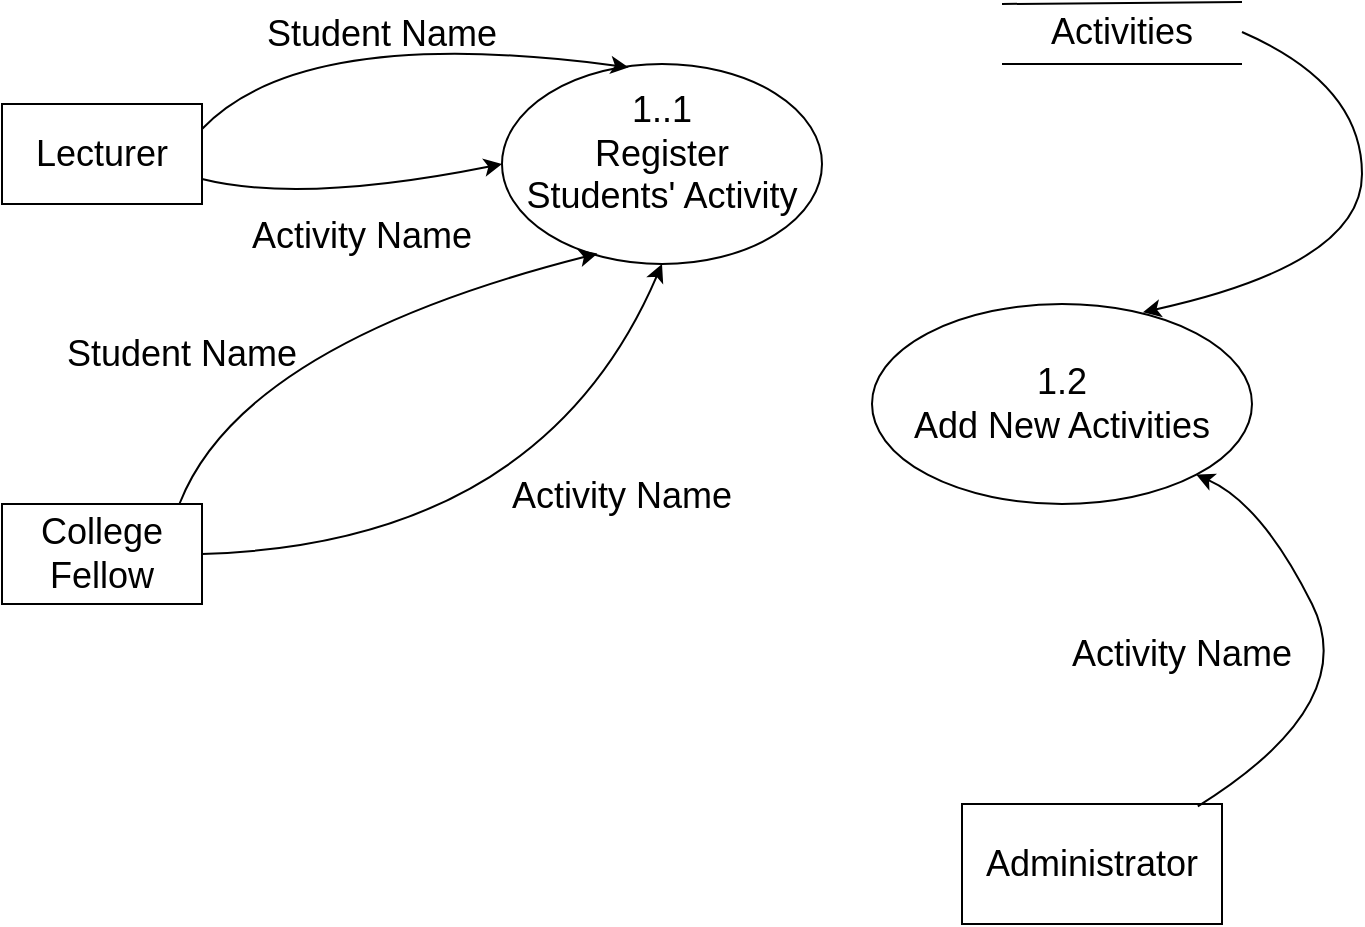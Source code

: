 <mxfile version="20.5.1" type="github">
  <diagram id="1wWE9vM8v9TEkS6OLSdM" name="Page-1">
    <mxGraphModel dx="1202" dy="446" grid="1" gridSize="10" guides="1" tooltips="1" connect="1" arrows="1" fold="1" page="1" pageScale="1" pageWidth="850" pageHeight="1100" math="0" shadow="0">
      <root>
        <mxCell id="0" />
        <mxCell id="1" parent="0" />
        <mxCell id="W3qHYrujXhdKMLMEJelL-1" value="" style="ellipse;whiteSpace=wrap;html=1;" vertex="1" parent="1">
          <mxGeometry x="350" y="70" width="160" height="100" as="geometry" />
        </mxCell>
        <mxCell id="W3qHYrujXhdKMLMEJelL-2" value="&lt;font style=&quot;font-size: 18px;&quot;&gt;1..1&lt;br&gt;Register Students&#39; Activity&lt;/font&gt;" style="text;html=1;strokeColor=none;fillColor=none;align=center;verticalAlign=middle;whiteSpace=wrap;rounded=0;" vertex="1" parent="1">
          <mxGeometry x="360" y="85" width="140" height="60" as="geometry" />
        </mxCell>
        <mxCell id="W3qHYrujXhdKMLMEJelL-3" value="" style="rounded=0;whiteSpace=wrap;html=1;" vertex="1" parent="1">
          <mxGeometry x="100" y="90" width="100" height="50" as="geometry" />
        </mxCell>
        <mxCell id="W3qHYrujXhdKMLMEJelL-4" value="&lt;font style=&quot;font-size: 18px;&quot;&gt;Lecturer&lt;/font&gt;" style="text;html=1;strokeColor=none;fillColor=none;align=center;verticalAlign=middle;whiteSpace=wrap;rounded=0;" vertex="1" parent="1">
          <mxGeometry x="120" y="100" width="60" height="30" as="geometry" />
        </mxCell>
        <mxCell id="W3qHYrujXhdKMLMEJelL-5" value="" style="rounded=0;whiteSpace=wrap;html=1;" vertex="1" parent="1">
          <mxGeometry x="100" y="290" width="100" height="50" as="geometry" />
        </mxCell>
        <mxCell id="W3qHYrujXhdKMLMEJelL-6" value="" style="rounded=0;whiteSpace=wrap;html=1;" vertex="1" parent="1">
          <mxGeometry x="580" y="440" width="130" height="60" as="geometry" />
        </mxCell>
        <mxCell id="W3qHYrujXhdKMLMEJelL-7" value="College Fellow" style="text;html=1;strokeColor=none;fillColor=none;align=center;verticalAlign=middle;whiteSpace=wrap;rounded=0;fontSize=18;" vertex="1" parent="1">
          <mxGeometry x="120" y="300" width="60" height="30" as="geometry" />
        </mxCell>
        <mxCell id="W3qHYrujXhdKMLMEJelL-8" value="Administrator" style="text;html=1;strokeColor=none;fillColor=none;align=center;verticalAlign=middle;whiteSpace=wrap;rounded=0;fontSize=18;" vertex="1" parent="1">
          <mxGeometry x="615" y="455" width="60" height="30" as="geometry" />
        </mxCell>
        <mxCell id="W3qHYrujXhdKMLMEJelL-10" value="" style="curved=1;endArrow=classic;html=1;rounded=0;fontSize=18;entryX=0.396;entryY=0.017;entryDx=0;entryDy=0;entryPerimeter=0;exitX=1;exitY=0.25;exitDx=0;exitDy=0;" edge="1" parent="1" source="W3qHYrujXhdKMLMEJelL-3" target="W3qHYrujXhdKMLMEJelL-1">
          <mxGeometry width="50" height="50" relative="1" as="geometry">
            <mxPoint x="200" y="120" as="sourcePoint" />
            <mxPoint x="390" y="90" as="targetPoint" />
            <Array as="points">
              <mxPoint x="250" y="50" />
            </Array>
          </mxGeometry>
        </mxCell>
        <mxCell id="W3qHYrujXhdKMLMEJelL-11" value="" style="curved=1;endArrow=classic;html=1;rounded=0;fontSize=18;entryX=0;entryY=0.5;entryDx=0;entryDy=0;exitX=1;exitY=0.75;exitDx=0;exitDy=0;" edge="1" parent="1" source="W3qHYrujXhdKMLMEJelL-3" target="W3qHYrujXhdKMLMEJelL-1">
          <mxGeometry width="50" height="50" relative="1" as="geometry">
            <mxPoint x="200" y="210.0" as="sourcePoint" />
            <mxPoint x="397.52" y="181.36" as="targetPoint" />
            <Array as="points">
              <mxPoint x="250" y="140" />
            </Array>
          </mxGeometry>
        </mxCell>
        <mxCell id="W3qHYrujXhdKMLMEJelL-13" value="" style="curved=1;endArrow=classic;html=1;rounded=0;fontSize=18;entryX=0.298;entryY=0.948;entryDx=0;entryDy=0;entryPerimeter=0;exitX=0.888;exitY=-0.005;exitDx=0;exitDy=0;exitPerimeter=0;" edge="1" parent="1" source="W3qHYrujXhdKMLMEJelL-5" target="W3qHYrujXhdKMLMEJelL-1">
          <mxGeometry width="50" height="50" relative="1" as="geometry">
            <mxPoint x="230.0" y="320.0" as="sourcePoint" />
            <mxPoint x="427.52" y="291.36" as="targetPoint" />
            <Array as="points">
              <mxPoint x="220" y="210" />
            </Array>
          </mxGeometry>
        </mxCell>
        <mxCell id="W3qHYrujXhdKMLMEJelL-14" value="" style="curved=1;endArrow=classic;html=1;rounded=0;fontSize=18;exitX=1;exitY=0.5;exitDx=0;exitDy=0;entryX=0.5;entryY=1;entryDx=0;entryDy=0;" edge="1" parent="1" source="W3qHYrujXhdKMLMEJelL-5" target="W3qHYrujXhdKMLMEJelL-1">
          <mxGeometry width="50" height="50" relative="1" as="geometry">
            <mxPoint x="210" y="325.0" as="sourcePoint" />
            <mxPoint x="410" y="176" as="targetPoint" />
            <Array as="points">
              <mxPoint x="370" y="310" />
            </Array>
          </mxGeometry>
        </mxCell>
        <mxCell id="W3qHYrujXhdKMLMEJelL-15" value="" style="curved=1;endArrow=classic;html=1;rounded=0;fontSize=18;entryX=1;entryY=1;entryDx=0;entryDy=0;exitX=0.907;exitY=0.019;exitDx=0;exitDy=0;exitPerimeter=0;" edge="1" parent="1" source="W3qHYrujXhdKMLMEJelL-6" target="W3qHYrujXhdKMLMEJelL-20">
          <mxGeometry width="50" height="50" relative="1" as="geometry">
            <mxPoint x="711" y="180" as="sourcePoint" />
            <mxPoint x="470" y="130.0" as="targetPoint" />
            <Array as="points">
              <mxPoint x="780" y="390" />
              <mxPoint x="730" y="290" />
            </Array>
          </mxGeometry>
        </mxCell>
        <mxCell id="W3qHYrujXhdKMLMEJelL-16" value="Student Name" style="text;html=1;strokeColor=none;fillColor=none;align=center;verticalAlign=middle;whiteSpace=wrap;rounded=0;fontSize=18;" vertex="1" parent="1">
          <mxGeometry x="230" y="40" width="120" height="29" as="geometry" />
        </mxCell>
        <mxCell id="W3qHYrujXhdKMLMEJelL-17" value="Activity Name" style="text;html=1;strokeColor=none;fillColor=none;align=center;verticalAlign=middle;whiteSpace=wrap;rounded=0;fontSize=18;" vertex="1" parent="1">
          <mxGeometry x="220" y="141" width="120" height="29" as="geometry" />
        </mxCell>
        <mxCell id="W3qHYrujXhdKMLMEJelL-18" value="Student Name" style="text;html=1;strokeColor=none;fillColor=none;align=center;verticalAlign=middle;whiteSpace=wrap;rounded=0;fontSize=18;" vertex="1" parent="1">
          <mxGeometry x="130" y="200" width="120" height="29" as="geometry" />
        </mxCell>
        <mxCell id="W3qHYrujXhdKMLMEJelL-19" value="Activity Name" style="text;html=1;strokeColor=none;fillColor=none;align=center;verticalAlign=middle;whiteSpace=wrap;rounded=0;fontSize=18;" vertex="1" parent="1">
          <mxGeometry x="350" y="271" width="120" height="29" as="geometry" />
        </mxCell>
        <mxCell id="W3qHYrujXhdKMLMEJelL-20" value="" style="ellipse;whiteSpace=wrap;html=1;" vertex="1" parent="1">
          <mxGeometry x="535" y="190" width="190" height="100" as="geometry" />
        </mxCell>
        <mxCell id="W3qHYrujXhdKMLMEJelL-22" value="1.2&lt;br&gt;Add New Activities" style="text;html=1;strokeColor=none;fillColor=none;align=center;verticalAlign=middle;whiteSpace=wrap;rounded=0;fontSize=18;" vertex="1" parent="1">
          <mxGeometry x="550" y="212.5" width="160" height="55" as="geometry" />
        </mxCell>
        <mxCell id="W3qHYrujXhdKMLMEJelL-23" value="Activities" style="text;html=1;strokeColor=none;fillColor=none;align=center;verticalAlign=middle;whiteSpace=wrap;rounded=0;fontSize=18;" vertex="1" parent="1">
          <mxGeometry x="600" y="39" width="120" height="30" as="geometry" />
        </mxCell>
        <mxCell id="W3qHYrujXhdKMLMEJelL-24" value="" style="endArrow=none;html=1;rounded=0;fontSize=18;entryX=1;entryY=0;entryDx=0;entryDy=0;" edge="1" parent="1" target="W3qHYrujXhdKMLMEJelL-23">
          <mxGeometry width="50" height="50" relative="1" as="geometry">
            <mxPoint x="600" y="40" as="sourcePoint" />
            <mxPoint x="680" y="-10" as="targetPoint" />
          </mxGeometry>
        </mxCell>
        <mxCell id="W3qHYrujXhdKMLMEJelL-25" value="" style="endArrow=none;html=1;rounded=0;fontSize=18;entryX=1;entryY=0;entryDx=0;entryDy=0;" edge="1" parent="1">
          <mxGeometry width="50" height="50" relative="1" as="geometry">
            <mxPoint x="600.0" y="70" as="sourcePoint" />
            <mxPoint x="720.0" y="70" as="targetPoint" />
          </mxGeometry>
        </mxCell>
        <mxCell id="W3qHYrujXhdKMLMEJelL-26" value="Activity Name" style="text;html=1;strokeColor=none;fillColor=none;align=center;verticalAlign=middle;whiteSpace=wrap;rounded=0;fontSize=18;" vertex="1" parent="1">
          <mxGeometry x="630" y="350" width="120" height="29" as="geometry" />
        </mxCell>
        <mxCell id="W3qHYrujXhdKMLMEJelL-28" value="" style="curved=1;endArrow=classic;html=1;rounded=0;fontSize=18;entryX=0.713;entryY=0.041;entryDx=0;entryDy=0;entryPerimeter=0;exitX=1;exitY=0.5;exitDx=0;exitDy=0;" edge="1" parent="1" source="W3qHYrujXhdKMLMEJelL-23" target="W3qHYrujXhdKMLMEJelL-20">
          <mxGeometry width="50" height="50" relative="1" as="geometry">
            <mxPoint x="590" y="145" as="sourcePoint" />
            <mxPoint x="640" y="95" as="targetPoint" />
            <Array as="points">
              <mxPoint x="780" y="80" />
              <mxPoint x="780" y="170" />
            </Array>
          </mxGeometry>
        </mxCell>
      </root>
    </mxGraphModel>
  </diagram>
</mxfile>

